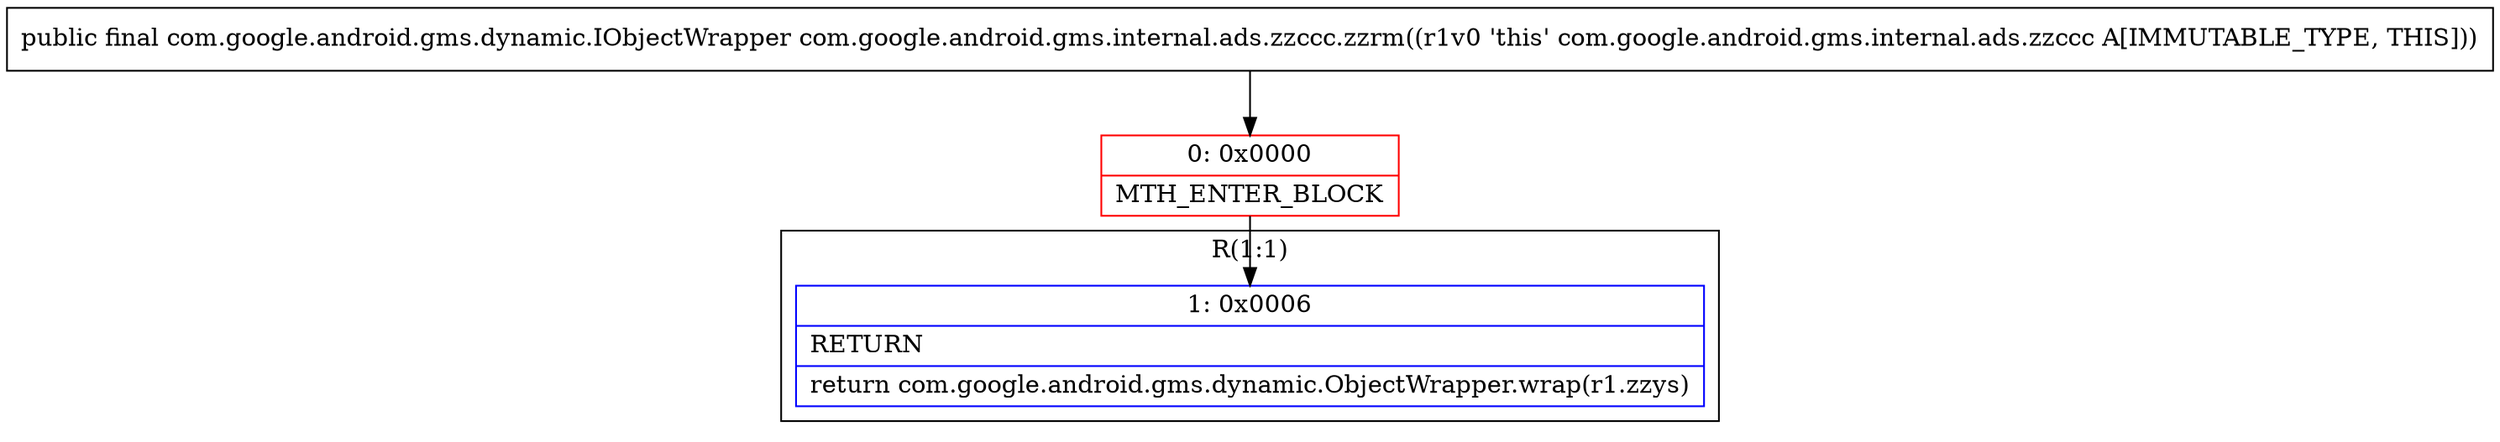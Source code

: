 digraph "CFG forcom.google.android.gms.internal.ads.zzccc.zzrm()Lcom\/google\/android\/gms\/dynamic\/IObjectWrapper;" {
subgraph cluster_Region_71424246 {
label = "R(1:1)";
node [shape=record,color=blue];
Node_1 [shape=record,label="{1\:\ 0x0006|RETURN\l|return com.google.android.gms.dynamic.ObjectWrapper.wrap(r1.zzys)\l}"];
}
Node_0 [shape=record,color=red,label="{0\:\ 0x0000|MTH_ENTER_BLOCK\l}"];
MethodNode[shape=record,label="{public final com.google.android.gms.dynamic.IObjectWrapper com.google.android.gms.internal.ads.zzccc.zzrm((r1v0 'this' com.google.android.gms.internal.ads.zzccc A[IMMUTABLE_TYPE, THIS])) }"];
MethodNode -> Node_0;
Node_0 -> Node_1;
}


